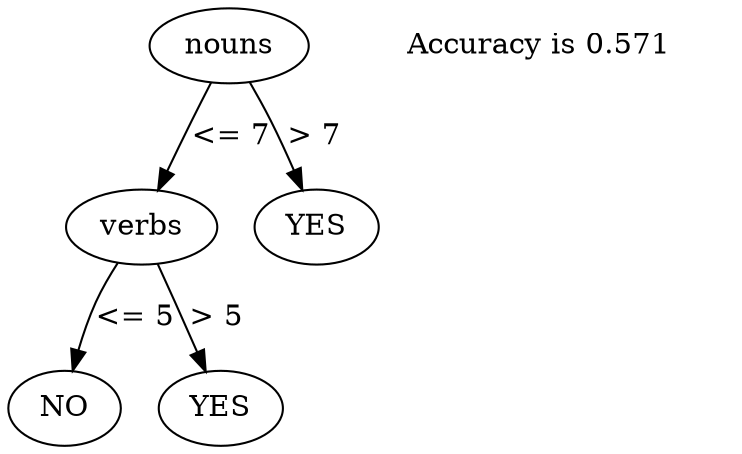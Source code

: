 digraph G {<dTree.Node instance at 0x101d09c20> [label="nouns"]; <dTree.Node instance at 0x101d0c4d0> [label="verbs"]; <dTree.Node instance at 0x101d09c20> -> <dTree.Node instance at 0x101d0c4d0>[label="<= 7"]; <dTree.Node instance at 0x101d109e0> [label="YES"]; <dTree.Node instance at 0x101d09c20> -> <dTree.Node instance at 0x101d109e0>[label="> 7"]; <dTree.Node instance at 0x101d0c4d0> [label="verbs"]; <dTree.Node instance at 0x101d0d488> [label="NO"]; <dTree.Node instance at 0x101d0c4d0> -> <dTree.Node instance at 0x101d0d488>[label="<= 5"]; <dTree.Node instance at 0x101c2fa28> [label="YES"]; <dTree.Node instance at 0x101d0c4d0> -> <dTree.Node instance at 0x101c2fa28>[label="> 5"]; <dTree.Node instance at 0x101d109e0> [label="YES"]; <dTree.Node instance at 0x101d0d488> [label="NO"]; <dTree.Node instance at 0x101c2fa28> [label="YES"]; accuracy [penwidth="0",label="Accuracy is 0.571"];}